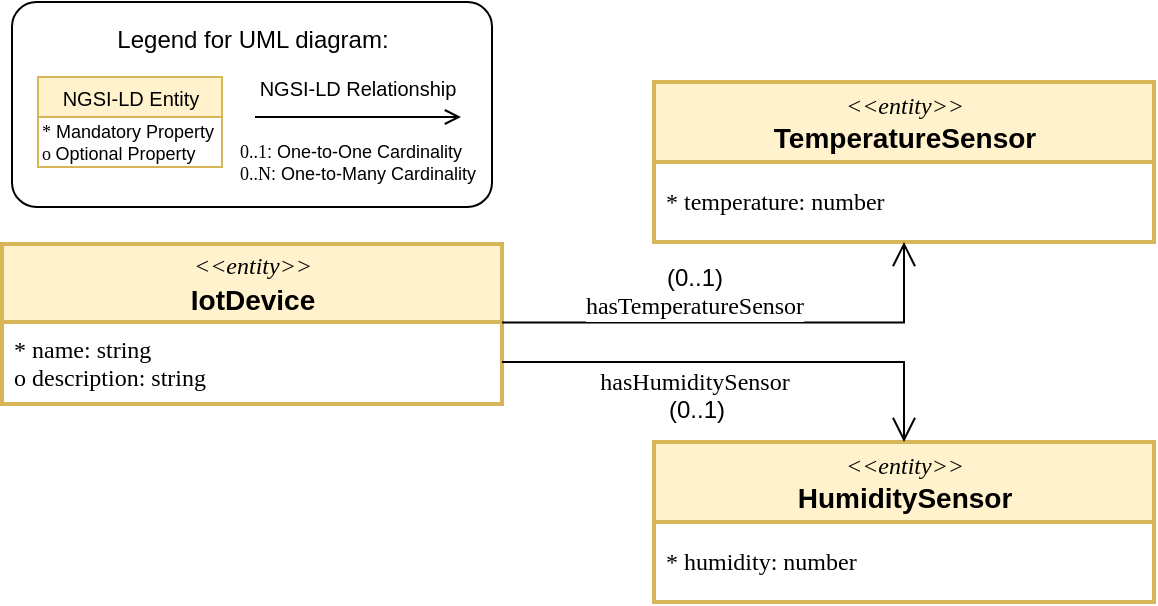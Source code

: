 <mxfile version="24.5.3" type="device" pages="3">
  <diagram name="schema" id="_oHUSfEWyA-AVz7XCF47">
    <mxGraphModel dx="1026" dy="772" grid="1" gridSize="10" guides="1" tooltips="1" connect="1" arrows="1" fold="1" page="1" pageScale="1" pageWidth="827" pageHeight="1169" math="0" shadow="0">
      <root>
        <mxCell id="Ex2EAIAMs_WGhNRbaIgV-0" />
        <mxCell id="Ex2EAIAMs_WGhNRbaIgV-1" parent="Ex2EAIAMs_WGhNRbaIgV-0" />
        <mxCell id="Ex2EAIAMs_WGhNRbaIgV-2" value="&lt;font face=&quot;Tahoma&quot;&gt;&lt;i style=&quot;&quot;&gt;&lt;font style=&quot;font-size: 12px;&quot;&gt;&amp;lt;&amp;lt;entity&amp;gt;&amp;gt;&lt;/font&gt;&lt;/i&gt;&lt;br&gt;&lt;/font&gt;&lt;b&gt;IotDevice&lt;/b&gt;" style="swimlane;childLayout=stackLayout;horizontal=1;startSize=39;horizontalStack=0;rounded=0;fontSize=14;fontStyle=0;strokeWidth=2;resizeParent=0;resizeLast=1;shadow=0;dashed=0;align=center;fillColor=#fff2cc;strokeColor=#d6b656;arcSize=19;spacingBottom=2;html=1;" parent="Ex2EAIAMs_WGhNRbaIgV-1" vertex="1">
          <mxGeometry x="164" y="311" width="250" height="80" as="geometry" />
        </mxCell>
        <mxCell id="Ex2EAIAMs_WGhNRbaIgV-3" value="* name: string&lt;br&gt;o description: string" style="align=left;strokeColor=none;fillColor=none;spacingLeft=4;fontSize=12;verticalAlign=top;resizable=0;rotatable=0;part=1;html=1;fontFamily=Verdana;" parent="Ex2EAIAMs_WGhNRbaIgV-2" vertex="1">
          <mxGeometry y="39" width="250" height="41" as="geometry" />
        </mxCell>
        <mxCell id="Ex2EAIAMs_WGhNRbaIgV-4" value="&lt;font style=&quot;font-size: 12px;&quot; face=&quot;Tahoma&quot;&gt;&amp;lt;&amp;lt;entity&amp;gt;&amp;gt;&lt;/font&gt;&lt;br&gt;&lt;span style=&quot;font-style: normal;&quot;&gt;&lt;b&gt;TemperatureSensor&lt;/b&gt;&lt;/span&gt;" style="swimlane;childLayout=stackLayout;horizontal=1;startSize=40;horizontalStack=0;rounded=0;fontSize=14;fontStyle=2;strokeWidth=2;resizeParent=0;resizeLast=1;shadow=0;dashed=0;align=center;fillColor=#fff2cc;strokeColor=#d6b656;spacingBottom=2;arcSize=19;fixDash=0;autosize=1;container=1;backgroundOutline=0;enumerate=0;noLabel=0;html=1;" parent="Ex2EAIAMs_WGhNRbaIgV-1" vertex="1">
          <mxGeometry x="490" y="230" width="250" height="80" as="geometry" />
        </mxCell>
        <mxCell id="Ex2EAIAMs_WGhNRbaIgV-5" value="* temperature: number" style="align=left;strokeColor=none;fillColor=none;spacingLeft=4;fontSize=12;verticalAlign=middle;resizable=0;rotatable=0;part=1;spacingBottom=0;html=1;fontFamily=Verdana;spacing=2;horizontal=1;autosize=1;resizeWidth=0;resizeHeight=0;" parent="Ex2EAIAMs_WGhNRbaIgV-4" vertex="1">
          <mxGeometry y="40" width="250" height="40" as="geometry" />
        </mxCell>
        <mxCell id="Ex2EAIAMs_WGhNRbaIgV-6" value="&lt;font style=&quot;font-size: 12px;&quot; face=&quot;Tahoma&quot;&gt;&amp;lt;&amp;lt;entity&amp;gt;&amp;gt;&lt;/font&gt;&lt;br&gt;&lt;span style=&quot;font-style: normal;&quot;&gt;&lt;b&gt;HumiditySensor&lt;/b&gt;&lt;/span&gt;" style="swimlane;childLayout=stackLayout;horizontal=1;startSize=40;horizontalStack=0;rounded=0;fontSize=14;fontStyle=2;strokeWidth=2;resizeParent=0;resizeLast=1;shadow=0;dashed=0;align=center;fillColor=#fff2cc;strokeColor=#d6b656;spacingBottom=2;arcSize=19;fixDash=0;autosize=1;container=1;backgroundOutline=0;enumerate=0;noLabel=0;html=1;" parent="Ex2EAIAMs_WGhNRbaIgV-1" vertex="1">
          <mxGeometry x="490" y="410" width="250" height="80" as="geometry" />
        </mxCell>
        <mxCell id="Ex2EAIAMs_WGhNRbaIgV-7" value="* humidity: number" style="align=left;strokeColor=none;fillColor=none;spacingLeft=4;fontSize=12;verticalAlign=middle;resizable=0;rotatable=0;part=1;spacingBottom=0;html=1;fontFamily=Verdana;spacing=2;horizontal=1;autosize=1;resizeWidth=0;resizeHeight=0;" parent="Ex2EAIAMs_WGhNRbaIgV-6" vertex="1">
          <mxGeometry y="40" width="250" height="40" as="geometry" />
        </mxCell>
        <mxCell id="Ex2EAIAMs_WGhNRbaIgV-8" value="" style="edgeStyle=orthogonalEdgeStyle;rounded=0;jumpSize=8;orthogonalLoop=1;jettySize=auto;html=1;fontFamily=Verdana;fontSize=12;fontColor=#000000;startArrow=open;startFill=0;endArrow=none;endFill=0;startSize=10;endSize=4;exitX=0.5;exitY=0;exitDx=0;exitDy=0;strokeWidth=1;entryX=1;entryY=0.5;entryDx=0;entryDy=0;" parent="Ex2EAIAMs_WGhNRbaIgV-1" source="Ex2EAIAMs_WGhNRbaIgV-6" target="Ex2EAIAMs_WGhNRbaIgV-3" edge="1">
          <mxGeometry x="0.201" y="10" relative="1" as="geometry">
            <Array as="points">
              <mxPoint x="615" y="370" />
              <mxPoint x="414" y="370" />
            </Array>
            <mxPoint x="625" y="320" as="sourcePoint" />
            <mxPoint x="615" y="360" as="targetPoint" />
            <mxPoint as="offset" />
          </mxGeometry>
        </mxCell>
        <mxCell id="Ex2EAIAMs_WGhNRbaIgV-9" style="edgeStyle=orthogonalEdgeStyle;rounded=0;orthogonalLoop=1;jettySize=auto;html=1;exitX=1;exitY=0.25;exitDx=0;exitDy=0;entryX=0.5;entryY=1;entryDx=0;entryDy=0;endArrow=open;endFill=0;startSize=4;endSize=10;" parent="Ex2EAIAMs_WGhNRbaIgV-1" target="Ex2EAIAMs_WGhNRbaIgV-5" edge="1">
          <mxGeometry relative="1" as="geometry">
            <Array as="points">
              <mxPoint x="615" y="350" />
            </Array>
            <mxPoint x="414" y="350.25" as="sourcePoint" />
            <mxPoint x="615" y="300" as="targetPoint" />
          </mxGeometry>
        </mxCell>
        <mxCell id="Ex2EAIAMs_WGhNRbaIgV-10" value="&lt;font face=&quot;Verdana&quot; style=&quot;font-size: 12px;&quot;&gt;hasTemperatureSensor&lt;/font&gt;" style="edgeLabel;html=1;align=center;verticalAlign=middle;resizable=0;points=[];" parent="Ex2EAIAMs_WGhNRbaIgV-9" vertex="1" connectable="0">
          <mxGeometry x="0.011" y="1" relative="1" as="geometry">
            <mxPoint x="-26" y="-8" as="offset" />
          </mxGeometry>
        </mxCell>
        <mxCell id="xZc7L5s18DRpoTozJtYi-1" value="&lt;font face=&quot;Verdana&quot; style=&quot;font-size: 12px;&quot;&gt;hasHumiditySensor&lt;/font&gt;" style="edgeLabel;html=1;align=center;verticalAlign=middle;resizable=0;points=[];" parent="Ex2EAIAMs_WGhNRbaIgV-1" vertex="1" connectable="0">
          <mxGeometry x="510.002" y="379.998" as="geometry" />
        </mxCell>
        <mxCell id="xZc7L5s18DRpoTozJtYi-3" value="&lt;font face=&quot;Helvetica&quot; style=&quot;font-size: 12px;&quot;&gt;(0..1)&lt;/font&gt;" style="edgeLabel;html=1;align=center;verticalAlign=middle;resizable=0;points=[];" parent="Ex2EAIAMs_WGhNRbaIgV-1" vertex="1" connectable="0">
          <mxGeometry x="510.002" y="327.995" as="geometry" />
        </mxCell>
        <mxCell id="IDCvRLiBI_NdMnrIcAeD-0" value="&lt;font face=&quot;Helvetica&quot; style=&quot;font-size: 12px;&quot;&gt;(0..1)&lt;/font&gt;" style="edgeLabel;html=1;align=center;verticalAlign=middle;resizable=0;points=[];" parent="Ex2EAIAMs_WGhNRbaIgV-1" vertex="1" connectable="0">
          <mxGeometry x="518.002" y="345.995" as="geometry">
            <mxPoint x="-7" y="48" as="offset" />
          </mxGeometry>
        </mxCell>
        <mxCell id="LABsfQWKJ4YeVRBH-OZG-0" value="" style="rounded=1;whiteSpace=wrap;html=1;arcSize=12;" parent="Ex2EAIAMs_WGhNRbaIgV-1" vertex="1">
          <mxGeometry x="169" y="190" width="240" height="102.5" as="geometry" />
        </mxCell>
        <mxCell id="LABsfQWKJ4YeVRBH-OZG-1" value="Legend for UML diagram:" style="text;html=1;align=center;verticalAlign=middle;whiteSpace=wrap;rounded=0;" parent="Ex2EAIAMs_WGhNRbaIgV-1" vertex="1">
          <mxGeometry x="211.5" y="194" width="155" height="30" as="geometry" />
        </mxCell>
        <mxCell id="LABsfQWKJ4YeVRBH-OZG-2" value="&lt;font style=&quot;font-size: 10px;&quot;&gt;NGSI-LD Entity&lt;/font&gt;" style="swimlane;childLayout=stackLayout;horizontal=1;startSize=38;horizontalStack=0;rounded=0;fontSize=14;fontStyle=0;strokeWidth=1;resizeParent=0;resizeLast=1;shadow=0;dashed=0;align=center;fillColor=#fff2cc;strokeColor=#d6b656;spacingBottom=2;arcSize=19;fixDash=0;autosize=1;container=1;backgroundOutline=0;enumerate=0;noLabel=0;html=1;" parent="Ex2EAIAMs_WGhNRbaIgV-1" vertex="1">
          <mxGeometry x="182" y="227.5" width="92" height="20" as="geometry">
            <mxRectangle x="510" y="-30" width="90" height="30" as="alternateBounds" />
          </mxGeometry>
        </mxCell>
        <mxCell id="LABsfQWKJ4YeVRBH-OZG-3" value="&lt;div style=&quot;font-size: 11px;&quot;&gt;&lt;br&gt;&lt;/div&gt;" style="align=left;strokeColor=#d6b656;fillColor=#FFFFFF;spacingLeft=4;fontSize=12;verticalAlign=top;resizable=1;rotatable=1;part=1;spacingBottom=0;html=1;fontFamily=Verdana;spacing=2;horizontal=1;autosize=1;resizeWidth=0;resizeHeight=0;movable=1;deletable=1;editable=1;locked=0;connectable=1;" parent="Ex2EAIAMs_WGhNRbaIgV-1" vertex="1">
          <mxGeometry x="182" y="247.5" width="92" height="25" as="geometry" />
        </mxCell>
        <mxCell id="LABsfQWKJ4YeVRBH-OZG-4" value="&lt;div style=&quot;text-align: left; font-size: 9px;&quot;&gt;&lt;font style=&quot;font-size: 9px;&quot;&gt;&lt;span style=&quot;background-color: initial; text-wrap: nowrap; font-family: Verdana;&quot;&gt;*&lt;/span&gt;&lt;span style=&quot;background-color: initial;&quot;&gt;&amp;nbsp;Mandatory Property&lt;/span&gt;&lt;/font&gt;&lt;/div&gt;&lt;div style=&quot;text-align: left; font-size: 9px;&quot;&gt;&lt;font style=&quot;font-size: 9px;&quot;&gt;&lt;span style=&quot;font-family: Verdana; text-wrap: nowrap; background-color: initial;&quot;&gt;&lt;font style=&quot;font-size: 9px;&quot;&gt;o&amp;nbsp;&lt;/font&gt;&lt;/span&gt;&lt;span style=&quot;background-color: initial;&quot;&gt;Optional Property&lt;/span&gt;&lt;/font&gt;&lt;br style=&quot;font-family: Verdana; text-align: left; text-wrap: nowrap; font-size: 5px;&quot;&gt;&lt;/div&gt;" style="text;html=1;align=center;verticalAlign=middle;whiteSpace=wrap;rounded=0;fontSize=5;" parent="Ex2EAIAMs_WGhNRbaIgV-1" vertex="1">
          <mxGeometry x="182" y="254.5" width="90" height="10" as="geometry" />
        </mxCell>
        <mxCell id="LABsfQWKJ4YeVRBH-OZG-5" value="&lt;div style=&quot;text-align: left;&quot;&gt;&lt;span style=&quot;text-wrap: nowrap;&quot;&gt;&lt;font style=&quot;font-size: 10px;&quot; face=&quot;Helvetica&quot;&gt;NGSI-LD Relationship&lt;/font&gt;&lt;/span&gt;&lt;/div&gt;" style="text;html=1;align=center;verticalAlign=middle;whiteSpace=wrap;rounded=0;fontSize=5;" parent="Ex2EAIAMs_WGhNRbaIgV-1" vertex="1">
          <mxGeometry x="297" y="227.5" width="90" height="10" as="geometry" />
        </mxCell>
        <mxCell id="LABsfQWKJ4YeVRBH-OZG-6" value="&lt;div style=&quot;text-align: left; font-size: 9px;&quot;&gt;&lt;font style=&quot;font-size: 9px;&quot;&gt;&lt;span style=&quot;background-color: initial;&quot;&gt;&lt;span style=&quot;text-wrap: nowrap;&quot;&gt;&lt;font style=&quot;font-size: 9px;&quot; face=&quot;Verdana&quot;&gt;0..1&lt;/font&gt;:&amp;nbsp;&lt;/span&gt;One-to-One Cardinality&lt;/span&gt;&lt;/font&gt;&lt;/div&gt;&lt;div style=&quot;text-align: left; font-size: 9px;&quot;&gt;&lt;font style=&quot;font-size: 9px;&quot;&gt;&lt;span style=&quot;text-wrap: nowrap; background-color: initial;&quot;&gt;&lt;font style=&quot;font-size: 9px;&quot;&gt;&lt;font style=&quot;font-size: 9px;&quot; face=&quot;Verdana&quot;&gt;0..N&lt;/font&gt;: One-to-Many Cardinality&lt;/font&gt;&lt;/span&gt;&lt;/font&gt;&lt;br style=&quot;font-family: Verdana; text-align: left; text-wrap: nowrap; font-size: 5px;&quot;&gt;&lt;/div&gt;" style="text;html=1;align=center;verticalAlign=middle;whiteSpace=wrap;rounded=0;fontSize=5;" parent="Ex2EAIAMs_WGhNRbaIgV-1" vertex="1">
          <mxGeometry x="287" y="254.5" width="110" height="30" as="geometry" />
        </mxCell>
        <mxCell id="LABsfQWKJ4YeVRBH-OZG-7" value="" style="endArrow=open;html=1;rounded=0;endFill=0;" parent="Ex2EAIAMs_WGhNRbaIgV-1" edge="1">
          <mxGeometry width="50" height="50" relative="1" as="geometry">
            <mxPoint x="290.5" y="247.5" as="sourcePoint" />
            <mxPoint x="393.5" y="247.5" as="targetPoint" />
          </mxGeometry>
        </mxCell>
      </root>
    </mxGraphModel>
  </diagram>
  <diagram name="instance" id="meWagkCO4F2caUNEr5oP">
    <mxGraphModel dx="1026" dy="772" grid="1" gridSize="10" guides="1" tooltips="1" connect="1" arrows="1" fold="1" page="1" pageScale="1" pageWidth="827" pageHeight="1169" math="0" shadow="0">
      <root>
        <mxCell id="Bbi0lf5Ja13Ft9gWKlZs-0" />
        <mxCell id="Bbi0lf5Ja13Ft9gWKlZs-1" parent="Bbi0lf5Ja13Ft9gWKlZs-0" />
        <mxCell id="Bbi0lf5Ja13Ft9gWKlZs-2" value="&lt;i style=&quot;&quot;&gt;&lt;font face=&quot;Verdana&quot;&gt;urn:ngsi-ld:IotDevice:1&lt;/font&gt;&lt;/i&gt;" style="swimlane;childLayout=stackLayout;horizontal=1;startSize=39;horizontalStack=0;rounded=0;fontSize=14;fontStyle=0;strokeWidth=2;resizeParent=0;resizeLast=1;shadow=0;dashed=0;align=center;fillColor=#fff2cc;strokeColor=#d6b656;arcSize=19;spacingBottom=2;html=1;" parent="Bbi0lf5Ja13Ft9gWKlZs-1" vertex="1">
          <mxGeometry x="164" y="311" width="250" height="80" as="geometry" />
        </mxCell>
        <mxCell id="Bbi0lf5Ja13Ft9gWKlZs-3" value="name = &quot;IoTDevice&quot;&lt;br&gt;description = &quot;IoT device with sensors.&lt;span style=&quot;background-color: initial;&quot;&gt;&quot;&lt;/span&gt;" style="align=left;strokeColor=none;fillColor=none;spacingLeft=4;fontSize=12;verticalAlign=top;resizable=0;rotatable=0;part=1;html=1;fontFamily=Verdana;" parent="Bbi0lf5Ja13Ft9gWKlZs-2" vertex="1">
          <mxGeometry y="39" width="250" height="41" as="geometry" />
        </mxCell>
        <mxCell id="Bbi0lf5Ja13Ft9gWKlZs-4" value="&lt;i style=&quot;border-color: var(--border-color);&quot;&gt;&lt;font face=&quot;Verdana&quot;&gt;urn:ngsi-ld:TemperatureSensor:1&lt;/font&gt;&lt;/i&gt;" style="swimlane;childLayout=stackLayout;horizontal=1;startSize=38;horizontalStack=0;rounded=0;fontSize=14;fontStyle=2;strokeWidth=2;resizeParent=0;resizeLast=1;shadow=0;dashed=0;align=center;fillColor=#fff2cc;strokeColor=#d6b656;spacingBottom=2;arcSize=19;fixDash=0;autosize=1;container=1;backgroundOutline=0;enumerate=0;noLabel=0;html=1;" parent="Bbi0lf5Ja13Ft9gWKlZs-1" vertex="1">
          <mxGeometry x="475" y="231" width="280" height="80" as="geometry" />
        </mxCell>
        <mxCell id="Bbi0lf5Ja13Ft9gWKlZs-5" value="temperature =&amp;nbsp;27.9 (unitCode = &quot;CEL&quot;)" style="align=left;strokeColor=none;fillColor=none;spacingLeft=4;fontSize=12;verticalAlign=middle;resizable=0;rotatable=0;part=1;spacingBottom=0;html=1;fontFamily=Verdana;spacing=2;horizontal=1;autosize=1;resizeWidth=0;resizeHeight=0;" parent="Bbi0lf5Ja13Ft9gWKlZs-4" vertex="1">
          <mxGeometry y="38" width="280" height="42" as="geometry" />
        </mxCell>
        <mxCell id="Bbi0lf5Ja13Ft9gWKlZs-6" value="&lt;i style=&quot;border-color: var(--border-color);&quot;&gt;&lt;font face=&quot;Verdana&quot;&gt;urn:ngsi-ld:HumiditySensor:1&lt;/font&gt;&lt;/i&gt;" style="swimlane;childLayout=stackLayout;horizontal=1;startSize=38;horizontalStack=0;rounded=0;fontSize=14;fontStyle=2;strokeWidth=2;resizeParent=0;resizeLast=1;shadow=0;dashed=0;align=center;fillColor=#fff2cc;strokeColor=#d6b656;spacingBottom=2;arcSize=19;fixDash=0;autosize=1;container=1;backgroundOutline=0;enumerate=0;noLabel=0;html=1;" parent="Bbi0lf5Ja13Ft9gWKlZs-1" vertex="1">
          <mxGeometry x="475" y="410" width="280" height="80" as="geometry" />
        </mxCell>
        <mxCell id="Bbi0lf5Ja13Ft9gWKlZs-7" value="humidity=&amp;nbsp;30.8 (unitCode = &quot;P1&quot;)" style="align=left;strokeColor=none;fillColor=none;spacingLeft=4;fontSize=12;verticalAlign=middle;resizable=0;rotatable=0;part=1;spacingBottom=0;html=1;fontFamily=Verdana;spacing=2;horizontal=1;autosize=1;resizeWidth=0;resizeHeight=0;" parent="Bbi0lf5Ja13Ft9gWKlZs-6" vertex="1">
          <mxGeometry y="38" width="280" height="42" as="geometry" />
        </mxCell>
        <mxCell id="_78gtS5LBPVUE-5hbWRf-0" value="" style="edgeStyle=orthogonalEdgeStyle;rounded=0;jumpSize=8;orthogonalLoop=1;jettySize=auto;html=1;fontFamily=Verdana;fontSize=12;fontColor=#000000;startArrow=open;startFill=0;endArrow=none;endFill=0;startSize=10;endSize=4;exitX=0.5;exitY=0;exitDx=0;exitDy=0;strokeWidth=1;entryX=1;entryY=0.5;entryDx=0;entryDy=0;" parent="Bbi0lf5Ja13Ft9gWKlZs-1" edge="1">
          <mxGeometry x="0.201" y="10" relative="1" as="geometry">
            <Array as="points">
              <mxPoint x="615" y="370" />
              <mxPoint x="414" y="370" />
            </Array>
            <mxPoint x="615" y="410" as="sourcePoint" />
            <mxPoint x="414" y="371" as="targetPoint" />
            <mxPoint as="offset" />
          </mxGeometry>
        </mxCell>
        <mxCell id="_78gtS5LBPVUE-5hbWRf-1" style="edgeStyle=orthogonalEdgeStyle;rounded=0;orthogonalLoop=1;jettySize=auto;html=1;exitX=1;exitY=0.25;exitDx=0;exitDy=0;entryX=0.5;entryY=1;entryDx=0;entryDy=0;endArrow=open;endFill=0;startSize=4;endSize=10;" parent="Bbi0lf5Ja13Ft9gWKlZs-1" edge="1">
          <mxGeometry relative="1" as="geometry">
            <Array as="points">
              <mxPoint x="615" y="350" />
            </Array>
            <mxPoint x="414" y="350.25" as="sourcePoint" />
            <mxPoint x="615" y="310" as="targetPoint" />
          </mxGeometry>
        </mxCell>
        <mxCell id="_78gtS5LBPVUE-5hbWRf-2" value="&lt;font face=&quot;Verdana&quot; style=&quot;font-size: 12px;&quot;&gt;hasTemperatureSensor&lt;/font&gt;" style="edgeLabel;html=1;align=center;verticalAlign=middle;resizable=0;points=[];" parent="_78gtS5LBPVUE-5hbWRf-1" vertex="1" connectable="0">
          <mxGeometry x="0.011" y="1" relative="1" as="geometry">
            <mxPoint x="-26" y="-8" as="offset" />
          </mxGeometry>
        </mxCell>
        <mxCell id="_78gtS5LBPVUE-5hbWRf-3" value="&lt;font face=&quot;Verdana&quot; style=&quot;font-size: 12px;&quot;&gt;hasHumiditySensor&lt;/font&gt;" style="edgeLabel;html=1;align=center;verticalAlign=middle;resizable=0;points=[];" parent="Bbi0lf5Ja13Ft9gWKlZs-1" vertex="1" connectable="0">
          <mxGeometry x="510.002" y="379.998" as="geometry" />
        </mxCell>
      </root>
    </mxGraphModel>
  </diagram>
  <diagram id="bsHws3XZVJ5ma3nzQcta" name="template">
    <mxGraphModel dx="1026" dy="772" grid="1" gridSize="10" guides="1" tooltips="1" connect="1" arrows="1" fold="1" page="1" pageScale="1" pageWidth="827" pageHeight="1169" math="0" shadow="0">
      <root>
        <mxCell id="0" />
        <mxCell id="1" parent="0" />
        <mxCell id="HQ01dkYnw-sU6fN0wgS8-1" value="&lt;font style=&quot;font-size: 12px;&quot; face=&quot;Tahoma&quot;&gt;&amp;lt;&amp;lt;entity&amp;gt;&amp;gt;&lt;/font&gt;&lt;br&gt;&lt;span style=&quot;font-style: normal;&quot;&gt;&lt;b&gt;TemperatureSensor&lt;/b&gt;&lt;/span&gt;" style="swimlane;childLayout=stackLayout;horizontal=1;startSize=40;horizontalStack=0;rounded=0;fontSize=14;fontStyle=2;strokeWidth=2;resizeParent=0;resizeLast=1;shadow=0;dashed=0;align=center;fillColor=#fff2cc;strokeColor=#d6b656;spacingBottom=2;arcSize=19;fixDash=0;autosize=1;container=1;backgroundOutline=0;enumerate=0;noLabel=0;html=1;" vertex="1" parent="1">
          <mxGeometry x="490" y="230" width="250" height="90" as="geometry" />
        </mxCell>
        <mxCell id="HQ01dkYnw-sU6fN0wgS8-2" value="&lt;div&gt;id: string&lt;/div&gt;&lt;div&gt;type: string&lt;/div&gt;temperature: number" style="align=left;strokeColor=none;fillColor=none;spacingLeft=4;fontSize=12;verticalAlign=middle;resizable=0;rotatable=0;part=1;spacingBottom=0;html=1;fontFamily=Verdana;spacing=2;horizontal=1;autosize=1;resizeWidth=0;resizeHeight=0;" vertex="1" parent="HQ01dkYnw-sU6fN0wgS8-1">
          <mxGeometry y="40" width="250" height="50" as="geometry" />
        </mxCell>
        <mxCell id="HQ01dkYnw-sU6fN0wgS8-3" value="&lt;font style=&quot;font-size: 12px;&quot; face=&quot;Tahoma&quot;&gt;&amp;lt;&amp;lt;entity&amp;gt;&amp;gt;&lt;/font&gt;&lt;br&gt;&lt;span style=&quot;font-style: normal;&quot;&gt;&lt;b&gt;TemperatureSensor&lt;/b&gt;&lt;/span&gt;" style="swimlane;childLayout=stackLayout;horizontal=1;startSize=40;horizontalStack=0;rounded=0;fontSize=14;fontStyle=2;strokeWidth=2;resizeParent=0;resizeLast=1;shadow=0;dashed=0;align=center;fillColor=#fff2cc;strokeColor=#d6b656;spacingBottom=2;arcSize=19;fixDash=0;autosize=1;container=1;backgroundOutline=0;enumerate=0;noLabel=0;html=1;" vertex="1" parent="1">
          <mxGeometry x="475" y="390" width="280" height="100" as="geometry" />
        </mxCell>
        <mxCell id="HQ01dkYnw-sU6fN0wgS8-4" value="&lt;div style=&quot;&quot;&gt;&lt;font style=&quot;font-size: 12px;&quot;&gt;id =&amp;nbsp;&lt;span style=&quot;background-color: initial; font-family: Helvetica; text-align: center;&quot;&gt;&quot;&lt;/span&gt;&lt;span style=&quot;background-color: initial; font-family: Helvetica; text-align: center; border-color: var(--border-color);&quot;&gt;&lt;font style=&quot;font-size: 12px;&quot; face=&quot;Verdana&quot;&gt;urn:ngsi-ld:TemperatureSensor:1&quot;&lt;/font&gt;&lt;/span&gt;&lt;/font&gt;&lt;/div&gt;&lt;div style=&quot;&quot;&gt;&lt;font style=&quot;font-size: 12px;&quot;&gt;&lt;span style=&quot;background-color: initial; font-family: Helvetica; text-align: center; border-color: var(--border-color);&quot;&gt;&lt;font style=&quot;font-size: 12px;&quot; face=&quot;Verdana&quot;&gt;type = &quot;TemperatureSensor&quot;&lt;/font&gt;&lt;/span&gt;&lt;/font&gt;&lt;/div&gt;temperature =&amp;nbsp;27.9 (unitCode = &quot;CEL&quot;)" style="align=left;strokeColor=none;fillColor=none;spacingLeft=4;fontSize=12;verticalAlign=middle;resizable=0;rotatable=0;part=1;spacingBottom=0;html=1;fontFamily=Verdana;spacing=2;horizontal=1;autosize=1;resizeWidth=0;resizeHeight=0;" vertex="1" parent="HQ01dkYnw-sU6fN0wgS8-3">
          <mxGeometry y="40" width="280" height="60" as="geometry" />
        </mxCell>
      </root>
    </mxGraphModel>
  </diagram>
</mxfile>
